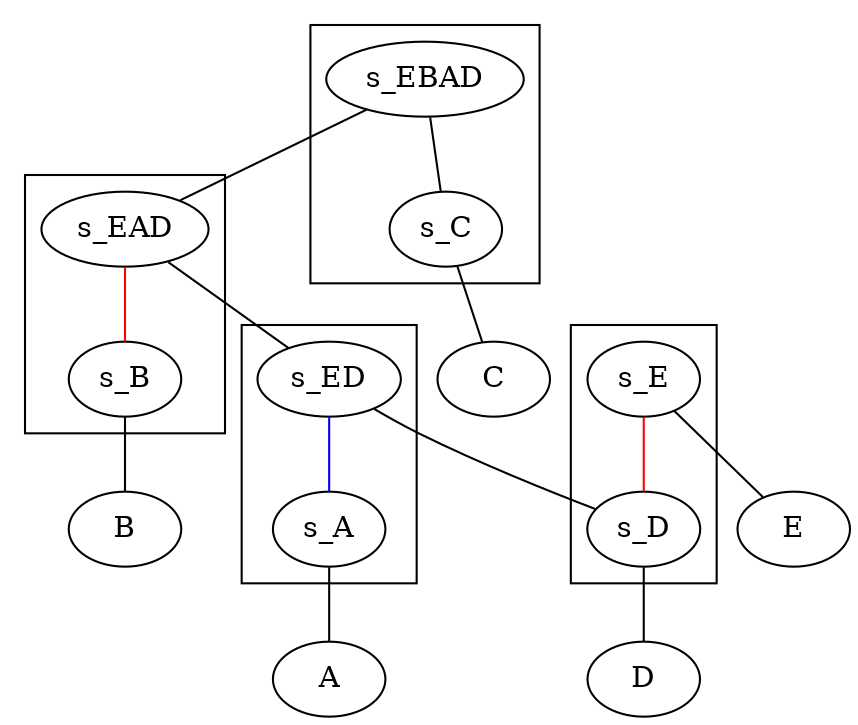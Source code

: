 digraph G {

subgraph cluster_BCADE {
s_EBAD -> s_C [arrowhead=none, color=black, shape=point];
}

subgraph cluster_EBAD {
s_EAD -> s_B  [arrowhead=none, color=red, shape=point];
}

subgraph cluster_EAD {
s_ED -> s_A  [arrowhead=none, color=blue, shape=point];

}

subgraph cluster_ED {
s_E -> s_D  [arrowhead=none, color=red, shape=point];
}

s_C -> C  [arrowhead=none];
s_B -> B [arrowhead=none];
s_A -> A [arrowhead=none];
s_E -> E [arrowhead=none];
s_D -> D [arrowhead=none];
s_EBAD -> s_EAD [lhead=cluster_EBAD, ltail=cluster_BCADE, arrowhead=none]
s_EAD -> s_ED [lhead=cluster_EAD, arrowhead=none]
s_ED -> s_D [lhead=cluster_ED, arrowhead=none]
}
